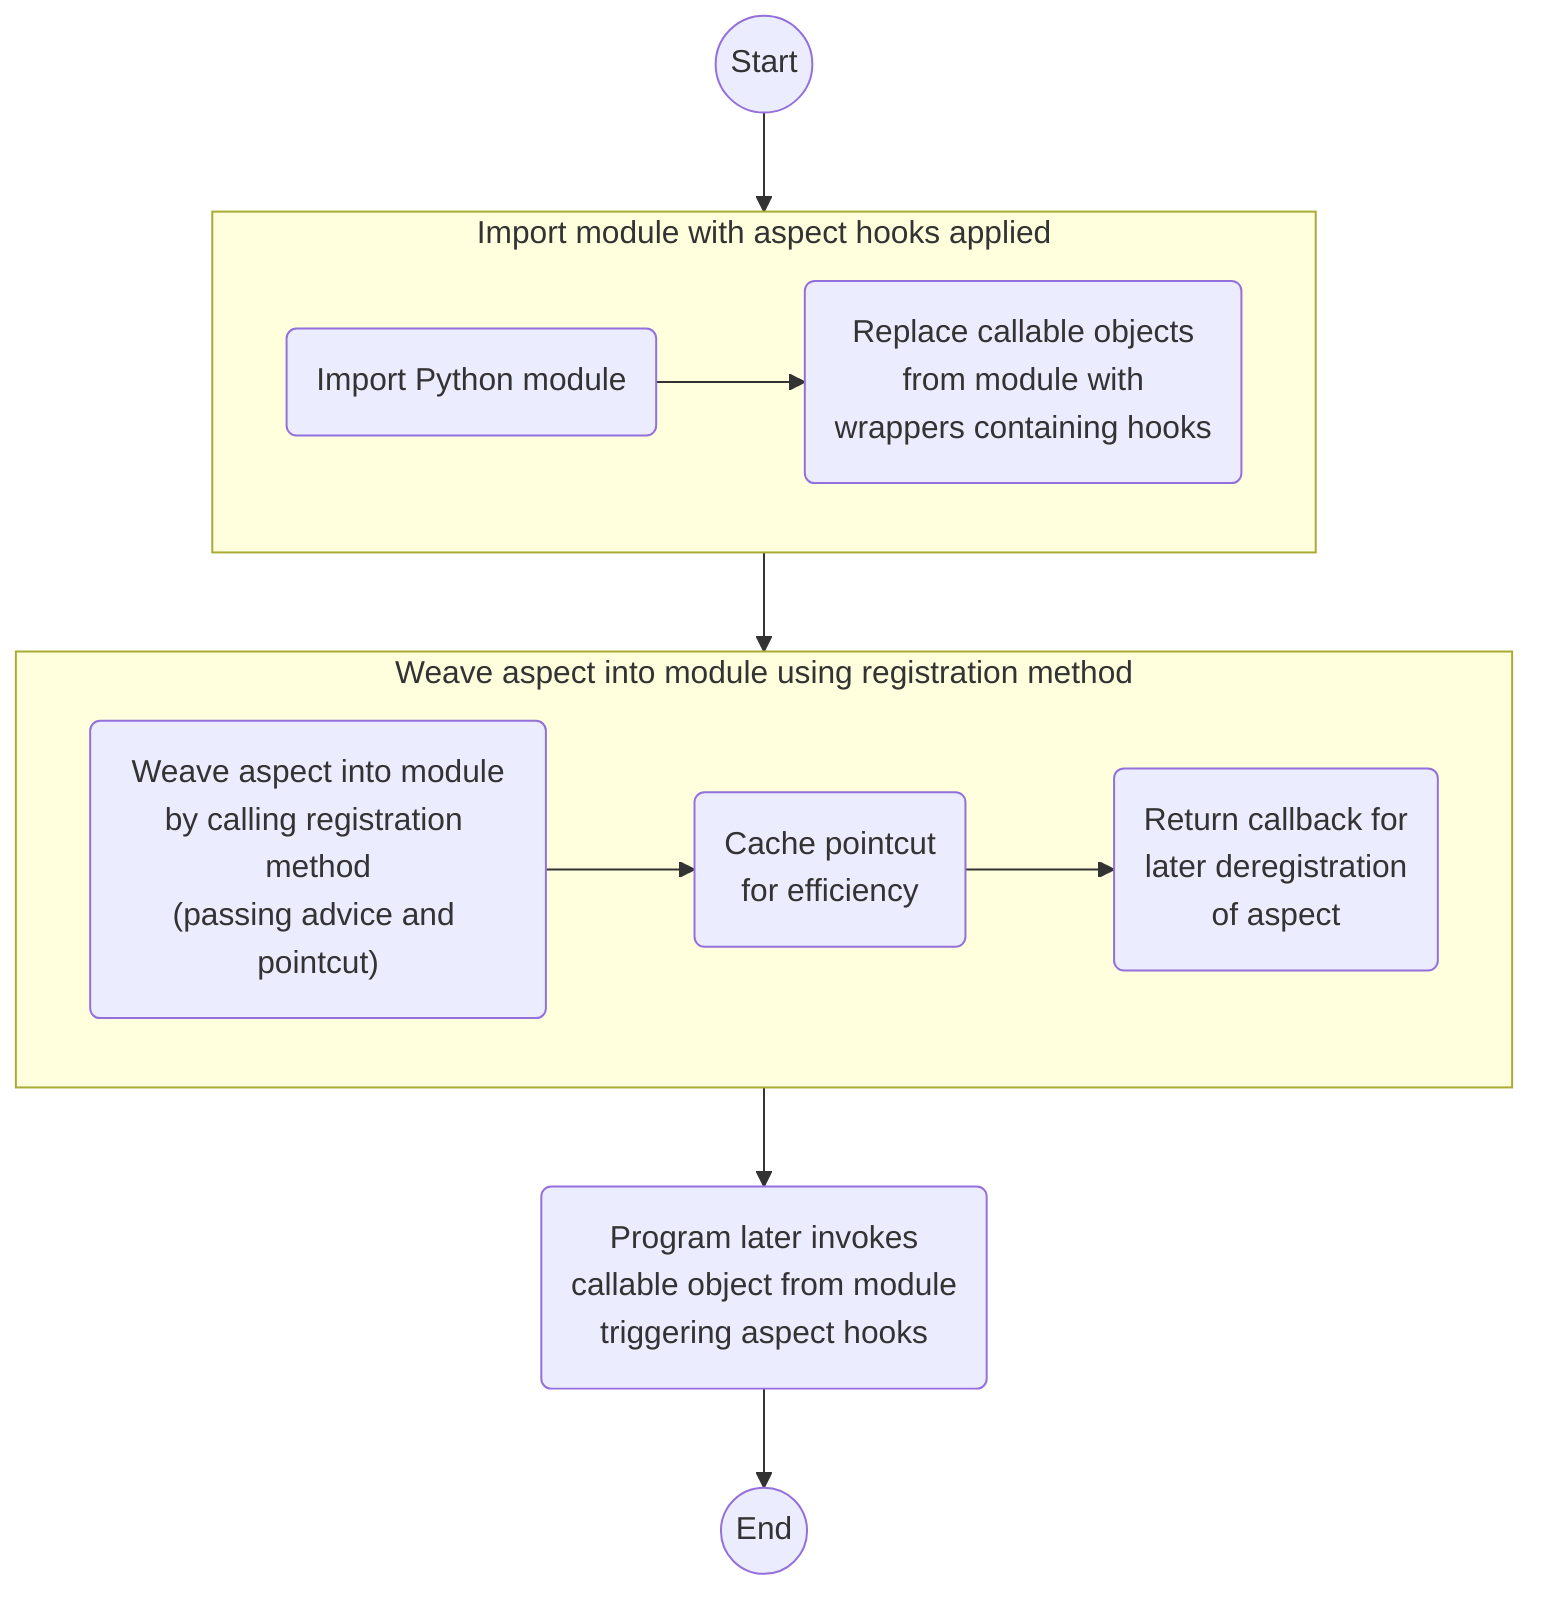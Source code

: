 flowchart TD

    importTarget(Import Python module)
    replaceCallables(Replace callable objects\nfrom module with\nwrappers containing hooks)
    subgraph importTargetProcedure [Import module with aspect hooks applied]
      direction LR
      importTarget-->replaceCallables
    end

    registerAspect("Weave aspect into module\nby calling registration method\n(passing advice and pointcut)")
    optimise(Cache pointcut\nfor efficiency)
    returnCallback(Return callback for\nlater deregistration\nof aspect)
    subgraph registerAspectProcedure [Weave aspect into module using registration method]
      direction LR
      registerAspect-->optimise-->returnCallback
    end

    invokeTarget(Program later invokes\ncallable object from module\ntriggering aspect hooks)

    start((Start))
    endProc((End))
    start-->importTargetProcedure-->registerAspectProcedure-->invokeTarget-->endProc